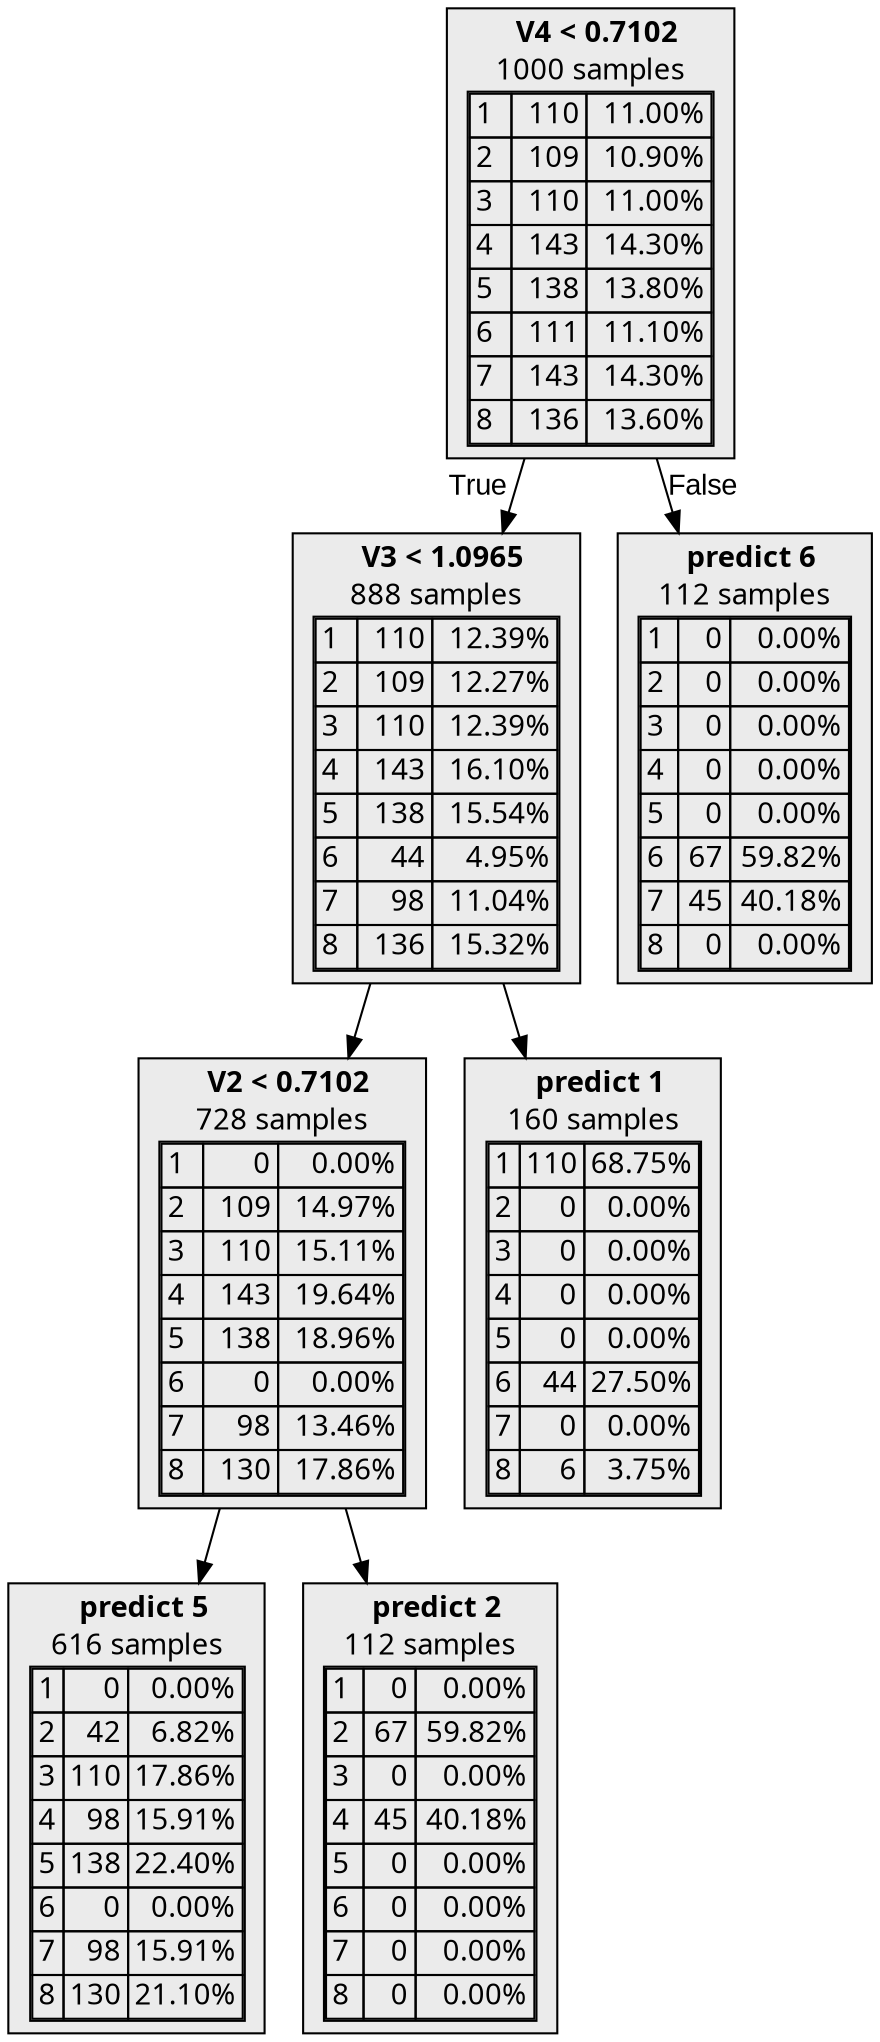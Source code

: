 digraph {
    1 [label=<  <TABLE BORDER="0" CELLPADDING="0">
      <TR>
    <TD>
      <B>V4 &lt; 0.7102</B>
    </TD>
  </TR>

    <TR>
      <TD>1000 samples</TD>
    </TR>
    <TR>
  <TD>
    <TABLE CELLSPACING="0">
      
        <TR >
    <TD ALIGN="LEFT">1</TD>
    <TD ALIGN="RIGHT">110</TD>
    <TD ALIGN="RIGHT">11.00%</TD>
  </TR>
  <TR >
    <TD ALIGN="LEFT">2</TD>
    <TD ALIGN="RIGHT">109</TD>
    <TD ALIGN="RIGHT">10.90%</TD>
  </TR>
  <TR >
    <TD ALIGN="LEFT">3</TD>
    <TD ALIGN="RIGHT">110</TD>
    <TD ALIGN="RIGHT">11.00%</TD>
  </TR>
  <TR class="highlighted">
    <TD ALIGN="LEFT">4</TD>
    <TD ALIGN="RIGHT">143</TD>
    <TD ALIGN="RIGHT">14.30%</TD>
  </TR>
  <TR >
    <TD ALIGN="LEFT">5</TD>
    <TD ALIGN="RIGHT">138</TD>
    <TD ALIGN="RIGHT">13.80%</TD>
  </TR>
  <TR >
    <TD ALIGN="LEFT">6</TD>
    <TD ALIGN="RIGHT">111</TD>
    <TD ALIGN="RIGHT">11.10%</TD>
  </TR>
  <TR >
    <TD ALIGN="LEFT">7</TD>
    <TD ALIGN="RIGHT">143</TD>
    <TD ALIGN="RIGHT">14.30%</TD>
  </TR>
  <TR >
    <TD ALIGN="LEFT">8</TD>
    <TD ALIGN="RIGHT">136</TD>
    <TD ALIGN="RIGHT">13.60%</TD>
  </TR>

    </TABLE>
  </TD>
</TR>

  </TABLE>
>,fillcolor="#EBEBEB",shape=box,fontname="bold arial",style="filled"];
    1 -> 2 [labeldistance=2.5, labelangle=45, headlabel="True",fontname="arial"];
    1 -> 7 [labeldistance=2.5, labelangle=-45, headlabel="False",fontname="arial"];
    2 [label=<  <TABLE BORDER="0" CELLPADDING="0">
      <TR>
    <TD>
      <B>V3 &lt; 1.0965</B>
    </TD>
  </TR>

    <TR>
      <TD>888 samples</TD>
    </TR>
    <TR>
  <TD>
    <TABLE CELLSPACING="0">
      
        <TR >
    <TD ALIGN="LEFT">1</TD>
    <TD ALIGN="RIGHT">110</TD>
    <TD ALIGN="RIGHT">12.39%</TD>
  </TR>
  <TR >
    <TD ALIGN="LEFT">2</TD>
    <TD ALIGN="RIGHT">109</TD>
    <TD ALIGN="RIGHT">12.27%</TD>
  </TR>
  <TR >
    <TD ALIGN="LEFT">3</TD>
    <TD ALIGN="RIGHT">110</TD>
    <TD ALIGN="RIGHT">12.39%</TD>
  </TR>
  <TR class="highlighted">
    <TD ALIGN="LEFT">4</TD>
    <TD ALIGN="RIGHT">143</TD>
    <TD ALIGN="RIGHT">16.10%</TD>
  </TR>
  <TR >
    <TD ALIGN="LEFT">5</TD>
    <TD ALIGN="RIGHT">138</TD>
    <TD ALIGN="RIGHT">15.54%</TD>
  </TR>
  <TR >
    <TD ALIGN="LEFT">6</TD>
    <TD ALIGN="RIGHT">44</TD>
    <TD ALIGN="RIGHT">4.95%</TD>
  </TR>
  <TR >
    <TD ALIGN="LEFT">7</TD>
    <TD ALIGN="RIGHT">98</TD>
    <TD ALIGN="RIGHT">11.04%</TD>
  </TR>
  <TR >
    <TD ALIGN="LEFT">8</TD>
    <TD ALIGN="RIGHT">136</TD>
    <TD ALIGN="RIGHT">15.32%</TD>
  </TR>

    </TABLE>
  </TD>
</TR>

  </TABLE>
>,fillcolor="#EBEBEB",shape=box,fontname="bold arial",style="filled"];
    2 -> 3;
    2 -> 6;
    3 [label=<  <TABLE BORDER="0" CELLPADDING="0">
      <TR>
    <TD>
      <B>V2 &lt; 0.7102</B>
    </TD>
  </TR>

    <TR>
      <TD>728 samples</TD>
    </TR>
    <TR>
  <TD>
    <TABLE CELLSPACING="0">
      
        <TR >
    <TD ALIGN="LEFT">1</TD>
    <TD ALIGN="RIGHT">0</TD>
    <TD ALIGN="RIGHT">0.00%</TD>
  </TR>
  <TR >
    <TD ALIGN="LEFT">2</TD>
    <TD ALIGN="RIGHT">109</TD>
    <TD ALIGN="RIGHT">14.97%</TD>
  </TR>
  <TR >
    <TD ALIGN="LEFT">3</TD>
    <TD ALIGN="RIGHT">110</TD>
    <TD ALIGN="RIGHT">15.11%</TD>
  </TR>
  <TR class="highlighted">
    <TD ALIGN="LEFT">4</TD>
    <TD ALIGN="RIGHT">143</TD>
    <TD ALIGN="RIGHT">19.64%</TD>
  </TR>
  <TR >
    <TD ALIGN="LEFT">5</TD>
    <TD ALIGN="RIGHT">138</TD>
    <TD ALIGN="RIGHT">18.96%</TD>
  </TR>
  <TR >
    <TD ALIGN="LEFT">6</TD>
    <TD ALIGN="RIGHT">0</TD>
    <TD ALIGN="RIGHT">0.00%</TD>
  </TR>
  <TR >
    <TD ALIGN="LEFT">7</TD>
    <TD ALIGN="RIGHT">98</TD>
    <TD ALIGN="RIGHT">13.46%</TD>
  </TR>
  <TR >
    <TD ALIGN="LEFT">8</TD>
    <TD ALIGN="RIGHT">130</TD>
    <TD ALIGN="RIGHT">17.86%</TD>
  </TR>

    </TABLE>
  </TD>
</TR>

  </TABLE>
>,fillcolor="#EBEBEB",shape=box,fontname="bold arial",style="filled"];
    3 -> 4;
    3 -> 5;
    4 [label=<  <TABLE BORDER="0" CELLPADDING="0">
      <TR>
    <TD>
      <B>predict 5</B>
    </TD>
  </TR>

    <TR>
      <TD>616 samples</TD>
    </TR>
    <TR>
  <TD>
    <TABLE CELLSPACING="0">
      
        <TR >
    <TD ALIGN="LEFT">1</TD>
    <TD ALIGN="RIGHT">0</TD>
    <TD ALIGN="RIGHT">0.00%</TD>
  </TR>
  <TR >
    <TD ALIGN="LEFT">2</TD>
    <TD ALIGN="RIGHT">42</TD>
    <TD ALIGN="RIGHT">6.82%</TD>
  </TR>
  <TR >
    <TD ALIGN="LEFT">3</TD>
    <TD ALIGN="RIGHT">110</TD>
    <TD ALIGN="RIGHT">17.86%</TD>
  </TR>
  <TR >
    <TD ALIGN="LEFT">4</TD>
    <TD ALIGN="RIGHT">98</TD>
    <TD ALIGN="RIGHT">15.91%</TD>
  </TR>
  <TR class="highlighted">
    <TD ALIGN="LEFT">5</TD>
    <TD ALIGN="RIGHT">138</TD>
    <TD ALIGN="RIGHT">22.40%</TD>
  </TR>
  <TR >
    <TD ALIGN="LEFT">6</TD>
    <TD ALIGN="RIGHT">0</TD>
    <TD ALIGN="RIGHT">0.00%</TD>
  </TR>
  <TR >
    <TD ALIGN="LEFT">7</TD>
    <TD ALIGN="RIGHT">98</TD>
    <TD ALIGN="RIGHT">15.91%</TD>
  </TR>
  <TR >
    <TD ALIGN="LEFT">8</TD>
    <TD ALIGN="RIGHT">130</TD>
    <TD ALIGN="RIGHT">21.10%</TD>
  </TR>

    </TABLE>
  </TD>
</TR>

  </TABLE>
>,fillcolor="#EBEBEB",shape=box,fontname="bold arial",style="filled",color=black];
    5 [label=<  <TABLE BORDER="0" CELLPADDING="0">
      <TR>
    <TD>
      <B>predict 2</B>
    </TD>
  </TR>

    <TR>
      <TD>112 samples</TD>
    </TR>
    <TR>
  <TD>
    <TABLE CELLSPACING="0">
      
        <TR >
    <TD ALIGN="LEFT">1</TD>
    <TD ALIGN="RIGHT">0</TD>
    <TD ALIGN="RIGHT">0.00%</TD>
  </TR>
  <TR class="highlighted">
    <TD ALIGN="LEFT">2</TD>
    <TD ALIGN="RIGHT">67</TD>
    <TD ALIGN="RIGHT">59.82%</TD>
  </TR>
  <TR >
    <TD ALIGN="LEFT">3</TD>
    <TD ALIGN="RIGHT">0</TD>
    <TD ALIGN="RIGHT">0.00%</TD>
  </TR>
  <TR >
    <TD ALIGN="LEFT">4</TD>
    <TD ALIGN="RIGHT">45</TD>
    <TD ALIGN="RIGHT">40.18%</TD>
  </TR>
  <TR >
    <TD ALIGN="LEFT">5</TD>
    <TD ALIGN="RIGHT">0</TD>
    <TD ALIGN="RIGHT">0.00%</TD>
  </TR>
  <TR >
    <TD ALIGN="LEFT">6</TD>
    <TD ALIGN="RIGHT">0</TD>
    <TD ALIGN="RIGHT">0.00%</TD>
  </TR>
  <TR >
    <TD ALIGN="LEFT">7</TD>
    <TD ALIGN="RIGHT">0</TD>
    <TD ALIGN="RIGHT">0.00%</TD>
  </TR>
  <TR >
    <TD ALIGN="LEFT">8</TD>
    <TD ALIGN="RIGHT">0</TD>
    <TD ALIGN="RIGHT">0.00%</TD>
  </TR>

    </TABLE>
  </TD>
</TR>

  </TABLE>
>,fillcolor="#EBEBEB",shape=box,fontname="bold arial",style="filled",color=black];
    6 [label=<  <TABLE BORDER="0" CELLPADDING="0">
      <TR>
    <TD>
      <B>predict 1</B>
    </TD>
  </TR>

    <TR>
      <TD>160 samples</TD>
    </TR>
    <TR>
  <TD>
    <TABLE CELLSPACING="0">
      
        <TR class="highlighted">
    <TD ALIGN="LEFT">1</TD>
    <TD ALIGN="RIGHT">110</TD>
    <TD ALIGN="RIGHT">68.75%</TD>
  </TR>
  <TR >
    <TD ALIGN="LEFT">2</TD>
    <TD ALIGN="RIGHT">0</TD>
    <TD ALIGN="RIGHT">0.00%</TD>
  </TR>
  <TR >
    <TD ALIGN="LEFT">3</TD>
    <TD ALIGN="RIGHT">0</TD>
    <TD ALIGN="RIGHT">0.00%</TD>
  </TR>
  <TR >
    <TD ALIGN="LEFT">4</TD>
    <TD ALIGN="RIGHT">0</TD>
    <TD ALIGN="RIGHT">0.00%</TD>
  </TR>
  <TR >
    <TD ALIGN="LEFT">5</TD>
    <TD ALIGN="RIGHT">0</TD>
    <TD ALIGN="RIGHT">0.00%</TD>
  </TR>
  <TR >
    <TD ALIGN="LEFT">6</TD>
    <TD ALIGN="RIGHT">44</TD>
    <TD ALIGN="RIGHT">27.50%</TD>
  </TR>
  <TR >
    <TD ALIGN="LEFT">7</TD>
    <TD ALIGN="RIGHT">0</TD>
    <TD ALIGN="RIGHT">0.00%</TD>
  </TR>
  <TR >
    <TD ALIGN="LEFT">8</TD>
    <TD ALIGN="RIGHT">6</TD>
    <TD ALIGN="RIGHT">3.75%</TD>
  </TR>

    </TABLE>
  </TD>
</TR>

  </TABLE>
>,fillcolor="#EBEBEB",shape=box,fontname="bold arial",style="filled",color=black];
    7 [label=<  <TABLE BORDER="0" CELLPADDING="0">
      <TR>
    <TD>
      <B>predict 6</B>
    </TD>
  </TR>

    <TR>
      <TD>112 samples</TD>
    </TR>
    <TR>
  <TD>
    <TABLE CELLSPACING="0">
      
        <TR >
    <TD ALIGN="LEFT">1</TD>
    <TD ALIGN="RIGHT">0</TD>
    <TD ALIGN="RIGHT">0.00%</TD>
  </TR>
  <TR >
    <TD ALIGN="LEFT">2</TD>
    <TD ALIGN="RIGHT">0</TD>
    <TD ALIGN="RIGHT">0.00%</TD>
  </TR>
  <TR >
    <TD ALIGN="LEFT">3</TD>
    <TD ALIGN="RIGHT">0</TD>
    <TD ALIGN="RIGHT">0.00%</TD>
  </TR>
  <TR >
    <TD ALIGN="LEFT">4</TD>
    <TD ALIGN="RIGHT">0</TD>
    <TD ALIGN="RIGHT">0.00%</TD>
  </TR>
  <TR >
    <TD ALIGN="LEFT">5</TD>
    <TD ALIGN="RIGHT">0</TD>
    <TD ALIGN="RIGHT">0.00%</TD>
  </TR>
  <TR class="highlighted">
    <TD ALIGN="LEFT">6</TD>
    <TD ALIGN="RIGHT">67</TD>
    <TD ALIGN="RIGHT">59.82%</TD>
  </TR>
  <TR >
    <TD ALIGN="LEFT">7</TD>
    <TD ALIGN="RIGHT">45</TD>
    <TD ALIGN="RIGHT">40.18%</TD>
  </TR>
  <TR >
    <TD ALIGN="LEFT">8</TD>
    <TD ALIGN="RIGHT">0</TD>
    <TD ALIGN="RIGHT">0.00%</TD>
  </TR>

    </TABLE>
  </TD>
</TR>

  </TABLE>
>,fillcolor="#EBEBEB",shape=box,fontname="bold arial",style="filled",color=black];
}

